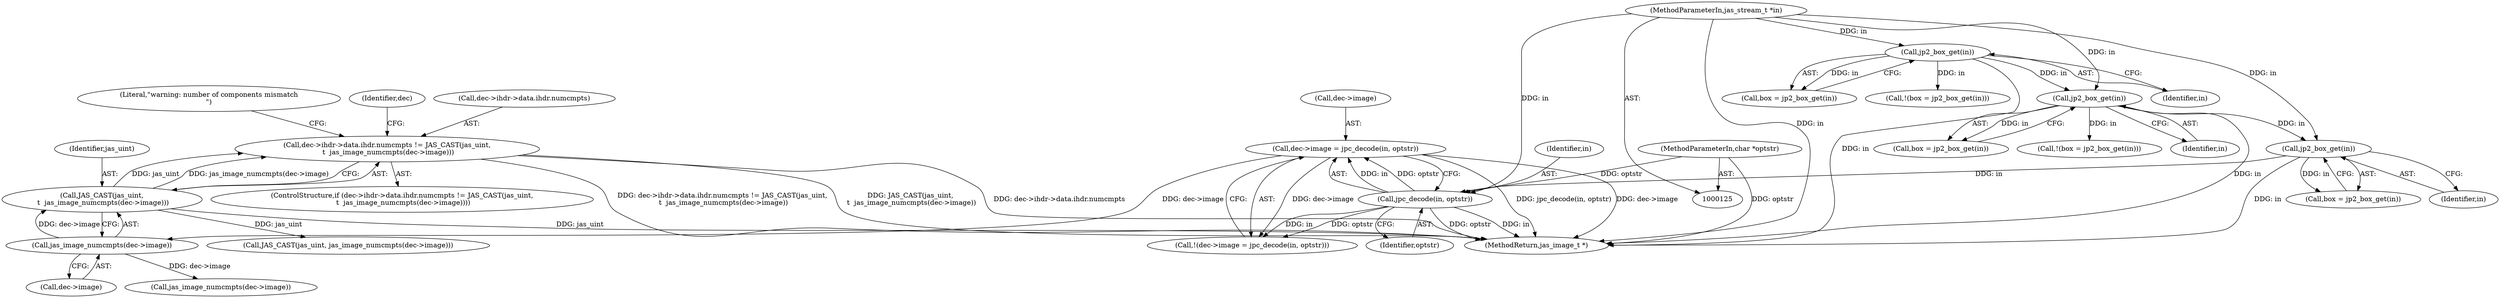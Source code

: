 digraph "0_jasper_d42b2388f7f8e0332c846675133acea151fc557a_33@pointer" {
"1000394" [label="(Call,dec->ihdr->data.ihdr.numcmpts != JAS_CAST(jas_uint,\n \t  jas_image_numcmpts(dec->image)))"];
"1000404" [label="(Call,JAS_CAST(jas_uint,\n \t  jas_image_numcmpts(dec->image)))"];
"1000406" [label="(Call,jas_image_numcmpts(dec->image))"];
"1000373" [label="(Call,dec->image = jpc_decode(in, optstr))"];
"1000377" [label="(Call,jpc_decode(in, optstr))"];
"1000231" [label="(Call,jp2_box_get(in))"];
"1000206" [label="(Call,jp2_box_get(in))"];
"1000167" [label="(Call,jp2_box_get(in))"];
"1000126" [label="(MethodParameterIn,jas_stream_t *in)"];
"1000127" [label="(MethodParameterIn,char *optstr)"];
"1000439" [label="(Call,JAS_CAST(jas_uint, jas_image_numcmpts(dec->image)))"];
"1000126" [label="(MethodParameterIn,jas_stream_t *in)"];
"1000406" [label="(Call,jas_image_numcmpts(dec->image))"];
"1000167" [label="(Call,jp2_box_get(in))"];
"1000407" [label="(Call,dec->image)"];
"1000127" [label="(MethodParameterIn,char *optstr)"];
"1000204" [label="(Call,box = jp2_box_get(in))"];
"1000165" [label="(Call,box = jp2_box_get(in))"];
"1000412" [label="(Literal,\"warning: number of components mismatch\n\")"];
"1000232" [label="(Identifier,in)"];
"1000372" [label="(Call,!(dec->image = jpc_decode(in, optstr)))"];
"1000379" [label="(Identifier,optstr)"];
"1000203" [label="(Call,!(box = jp2_box_get(in)))"];
"1000415" [label="(Call,jas_image_numcmpts(dec->image))"];
"1000206" [label="(Call,jp2_box_get(in))"];
"1000417" [label="(Identifier,dec)"];
"1000404" [label="(Call,JAS_CAST(jas_uint,\n \t  jas_image_numcmpts(dec->image)))"];
"1000229" [label="(Call,box = jp2_box_get(in))"];
"1000164" [label="(Call,!(box = jp2_box_get(in)))"];
"1001265" [label="(MethodReturn,jas_image_t *)"];
"1000393" [label="(ControlStructure,if (dec->ihdr->data.ihdr.numcmpts != JAS_CAST(jas_uint,\n \t  jas_image_numcmpts(dec->image))))"];
"1000395" [label="(Call,dec->ihdr->data.ihdr.numcmpts)"];
"1000377" [label="(Call,jpc_decode(in, optstr))"];
"1000231" [label="(Call,jp2_box_get(in))"];
"1000373" [label="(Call,dec->image = jpc_decode(in, optstr))"];
"1000378" [label="(Identifier,in)"];
"1000374" [label="(Call,dec->image)"];
"1000168" [label="(Identifier,in)"];
"1000394" [label="(Call,dec->ihdr->data.ihdr.numcmpts != JAS_CAST(jas_uint,\n \t  jas_image_numcmpts(dec->image)))"];
"1000207" [label="(Identifier,in)"];
"1000405" [label="(Identifier,jas_uint)"];
"1000394" -> "1000393"  [label="AST: "];
"1000394" -> "1000404"  [label="CFG: "];
"1000395" -> "1000394"  [label="AST: "];
"1000404" -> "1000394"  [label="AST: "];
"1000412" -> "1000394"  [label="CFG: "];
"1000417" -> "1000394"  [label="CFG: "];
"1000394" -> "1001265"  [label="DDG: dec->ihdr->data.ihdr.numcmpts != JAS_CAST(jas_uint,\n \t  jas_image_numcmpts(dec->image))"];
"1000394" -> "1001265"  [label="DDG: JAS_CAST(jas_uint,\n \t  jas_image_numcmpts(dec->image))"];
"1000394" -> "1001265"  [label="DDG: dec->ihdr->data.ihdr.numcmpts"];
"1000404" -> "1000394"  [label="DDG: jas_uint"];
"1000404" -> "1000394"  [label="DDG: jas_image_numcmpts(dec->image)"];
"1000404" -> "1000406"  [label="CFG: "];
"1000405" -> "1000404"  [label="AST: "];
"1000406" -> "1000404"  [label="AST: "];
"1000404" -> "1001265"  [label="DDG: jas_uint"];
"1000406" -> "1000404"  [label="DDG: dec->image"];
"1000404" -> "1000439"  [label="DDG: jas_uint"];
"1000406" -> "1000407"  [label="CFG: "];
"1000407" -> "1000406"  [label="AST: "];
"1000373" -> "1000406"  [label="DDG: dec->image"];
"1000406" -> "1000415"  [label="DDG: dec->image"];
"1000373" -> "1000372"  [label="AST: "];
"1000373" -> "1000377"  [label="CFG: "];
"1000374" -> "1000373"  [label="AST: "];
"1000377" -> "1000373"  [label="AST: "];
"1000372" -> "1000373"  [label="CFG: "];
"1000373" -> "1001265"  [label="DDG: jpc_decode(in, optstr)"];
"1000373" -> "1001265"  [label="DDG: dec->image"];
"1000373" -> "1000372"  [label="DDG: dec->image"];
"1000377" -> "1000373"  [label="DDG: in"];
"1000377" -> "1000373"  [label="DDG: optstr"];
"1000377" -> "1000379"  [label="CFG: "];
"1000378" -> "1000377"  [label="AST: "];
"1000379" -> "1000377"  [label="AST: "];
"1000377" -> "1001265"  [label="DDG: optstr"];
"1000377" -> "1001265"  [label="DDG: in"];
"1000377" -> "1000372"  [label="DDG: in"];
"1000377" -> "1000372"  [label="DDG: optstr"];
"1000231" -> "1000377"  [label="DDG: in"];
"1000126" -> "1000377"  [label="DDG: in"];
"1000127" -> "1000377"  [label="DDG: optstr"];
"1000231" -> "1000229"  [label="AST: "];
"1000231" -> "1000232"  [label="CFG: "];
"1000232" -> "1000231"  [label="AST: "];
"1000229" -> "1000231"  [label="CFG: "];
"1000231" -> "1001265"  [label="DDG: in"];
"1000231" -> "1000229"  [label="DDG: in"];
"1000206" -> "1000231"  [label="DDG: in"];
"1000126" -> "1000231"  [label="DDG: in"];
"1000206" -> "1000204"  [label="AST: "];
"1000206" -> "1000207"  [label="CFG: "];
"1000207" -> "1000206"  [label="AST: "];
"1000204" -> "1000206"  [label="CFG: "];
"1000206" -> "1001265"  [label="DDG: in"];
"1000206" -> "1000203"  [label="DDG: in"];
"1000206" -> "1000204"  [label="DDG: in"];
"1000167" -> "1000206"  [label="DDG: in"];
"1000126" -> "1000206"  [label="DDG: in"];
"1000167" -> "1000165"  [label="AST: "];
"1000167" -> "1000168"  [label="CFG: "];
"1000168" -> "1000167"  [label="AST: "];
"1000165" -> "1000167"  [label="CFG: "];
"1000167" -> "1001265"  [label="DDG: in"];
"1000167" -> "1000164"  [label="DDG: in"];
"1000167" -> "1000165"  [label="DDG: in"];
"1000126" -> "1000167"  [label="DDG: in"];
"1000126" -> "1000125"  [label="AST: "];
"1000126" -> "1001265"  [label="DDG: in"];
"1000127" -> "1000125"  [label="AST: "];
"1000127" -> "1001265"  [label="DDG: optstr"];
}
